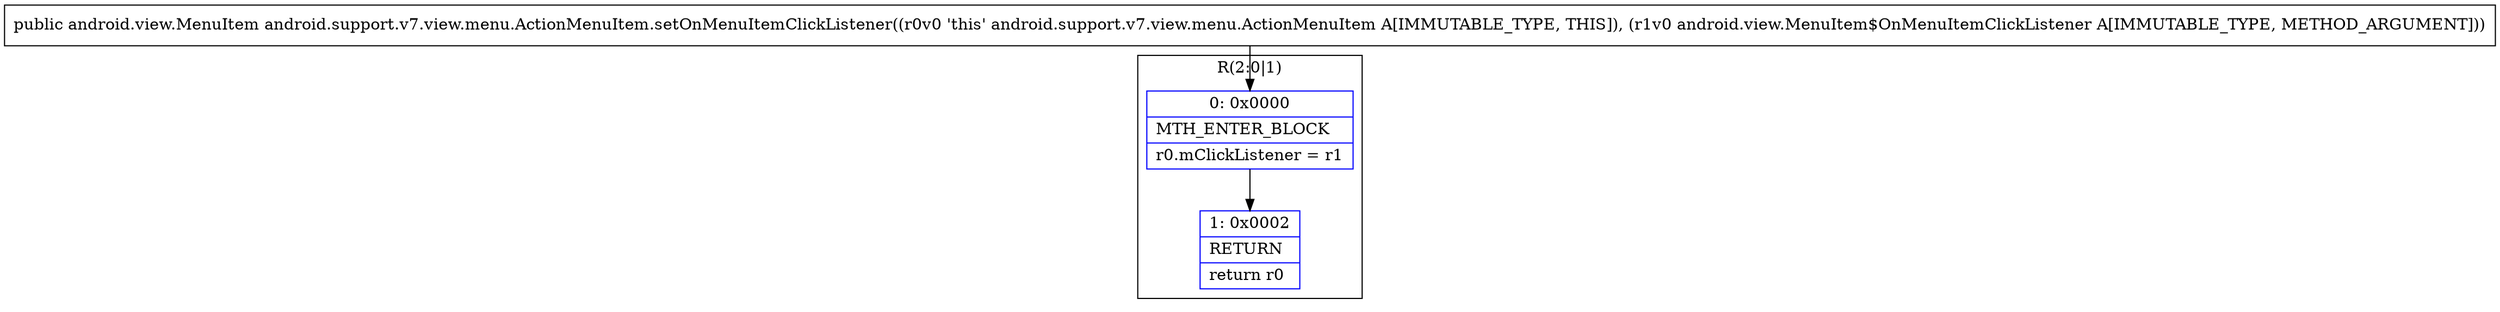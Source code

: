 digraph "CFG forandroid.support.v7.view.menu.ActionMenuItem.setOnMenuItemClickListener(Landroid\/view\/MenuItem$OnMenuItemClickListener;)Landroid\/view\/MenuItem;" {
subgraph cluster_Region_1707652438 {
label = "R(2:0|1)";
node [shape=record,color=blue];
Node_0 [shape=record,label="{0\:\ 0x0000|MTH_ENTER_BLOCK\l|r0.mClickListener = r1\l}"];
Node_1 [shape=record,label="{1\:\ 0x0002|RETURN\l|return r0\l}"];
}
MethodNode[shape=record,label="{public android.view.MenuItem android.support.v7.view.menu.ActionMenuItem.setOnMenuItemClickListener((r0v0 'this' android.support.v7.view.menu.ActionMenuItem A[IMMUTABLE_TYPE, THIS]), (r1v0 android.view.MenuItem$OnMenuItemClickListener A[IMMUTABLE_TYPE, METHOD_ARGUMENT])) }"];
MethodNode -> Node_0;
Node_0 -> Node_1;
}

